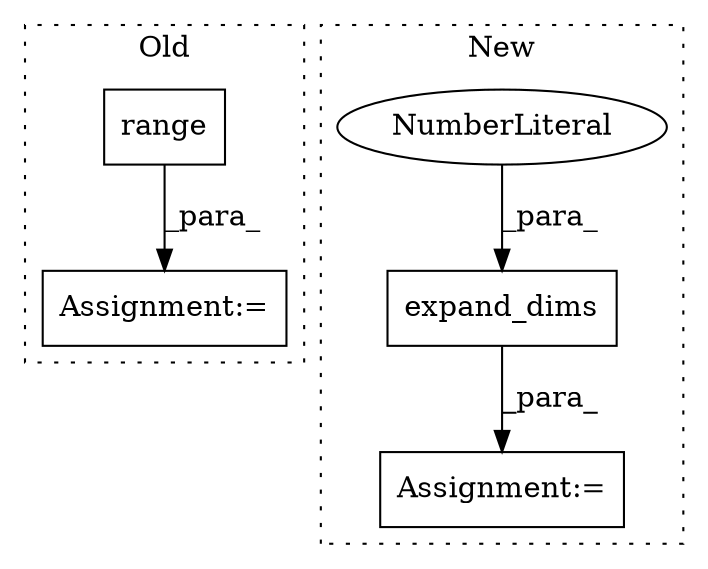 digraph G {
subgraph cluster0 {
1 [label="range" a="32" s="774,798" l="6,1" shape="box"];
5 [label="Assignment:=" a="7" s="705,799" l="53,2" shape="box"];
label = "Old";
style="dotted";
}
subgraph cluster1 {
2 [label="expand_dims" a="32" s="883,913" l="12,1" shape="box"];
3 [label="NumberLiteral" a="34" s="912" l="1" shape="ellipse"];
4 [label="Assignment:=" a="7" s="931" l="1" shape="box"];
label = "New";
style="dotted";
}
1 -> 5 [label="_para_"];
2 -> 4 [label="_para_"];
3 -> 2 [label="_para_"];
}